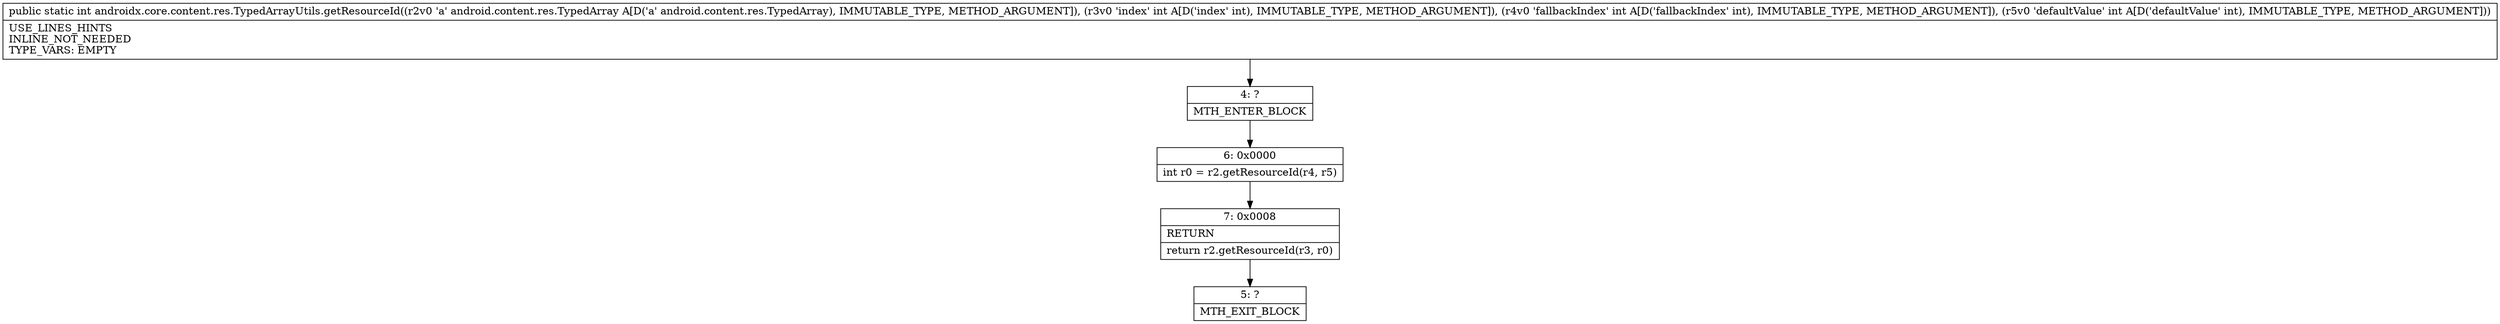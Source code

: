 digraph "CFG forandroidx.core.content.res.TypedArrayUtils.getResourceId(Landroid\/content\/res\/TypedArray;III)I" {
Node_4 [shape=record,label="{4\:\ ?|MTH_ENTER_BLOCK\l}"];
Node_6 [shape=record,label="{6\:\ 0x0000|int r0 = r2.getResourceId(r4, r5)\l}"];
Node_7 [shape=record,label="{7\:\ 0x0008|RETURN\l|return r2.getResourceId(r3, r0)\l}"];
Node_5 [shape=record,label="{5\:\ ?|MTH_EXIT_BLOCK\l}"];
MethodNode[shape=record,label="{public static int androidx.core.content.res.TypedArrayUtils.getResourceId((r2v0 'a' android.content.res.TypedArray A[D('a' android.content.res.TypedArray), IMMUTABLE_TYPE, METHOD_ARGUMENT]), (r3v0 'index' int A[D('index' int), IMMUTABLE_TYPE, METHOD_ARGUMENT]), (r4v0 'fallbackIndex' int A[D('fallbackIndex' int), IMMUTABLE_TYPE, METHOD_ARGUMENT]), (r5v0 'defaultValue' int A[D('defaultValue' int), IMMUTABLE_TYPE, METHOD_ARGUMENT]))  | USE_LINES_HINTS\lINLINE_NOT_NEEDED\lTYPE_VARS: EMPTY\l}"];
MethodNode -> Node_4;Node_4 -> Node_6;
Node_6 -> Node_7;
Node_7 -> Node_5;
}

